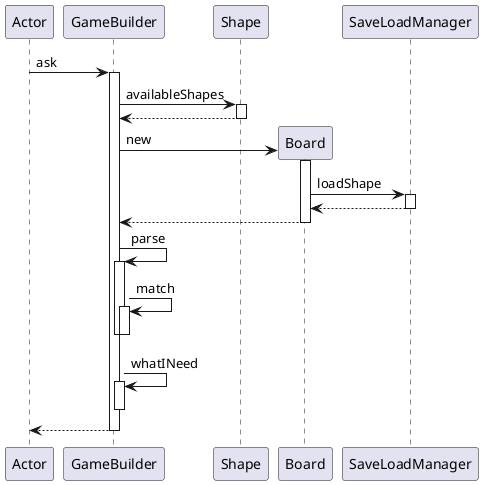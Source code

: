 @startuml
participant Actor
Actor -> GameBuilder : ask
activate GameBuilder
GameBuilder -> Shape : availableShapes
activate Shape
Shape --> GameBuilder
deactivate Shape
create Board
GameBuilder -> Board : new
activate Board
Board -> SaveLoadManager : loadShape
activate SaveLoadManager
SaveLoadManager --> Board
deactivate SaveLoadManager
Board --> GameBuilder
deactivate Board
GameBuilder -> GameBuilder : parse
activate GameBuilder
GameBuilder -> GameBuilder : match
activate GameBuilder
deactivate GameBuilder
deactivate GameBuilder
GameBuilder -> GameBuilder : whatINeed
activate GameBuilder
deactivate GameBuilder
return
@enduml